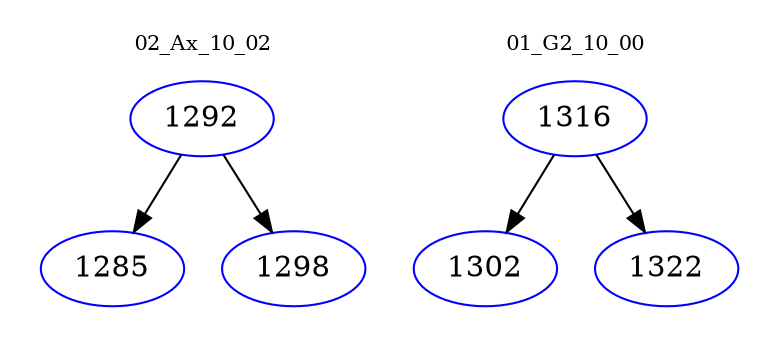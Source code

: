 digraph{
subgraph cluster_0 {
color = white
label = "02_Ax_10_02";
fontsize=10;
T0_1292 [label="1292", color="blue"]
T0_1292 -> T0_1285 [color="black"]
T0_1285 [label="1285", color="blue"]
T0_1292 -> T0_1298 [color="black"]
T0_1298 [label="1298", color="blue"]
}
subgraph cluster_1 {
color = white
label = "01_G2_10_00";
fontsize=10;
T1_1316 [label="1316", color="blue"]
T1_1316 -> T1_1302 [color="black"]
T1_1302 [label="1302", color="blue"]
T1_1316 -> T1_1322 [color="black"]
T1_1322 [label="1322", color="blue"]
}
}
